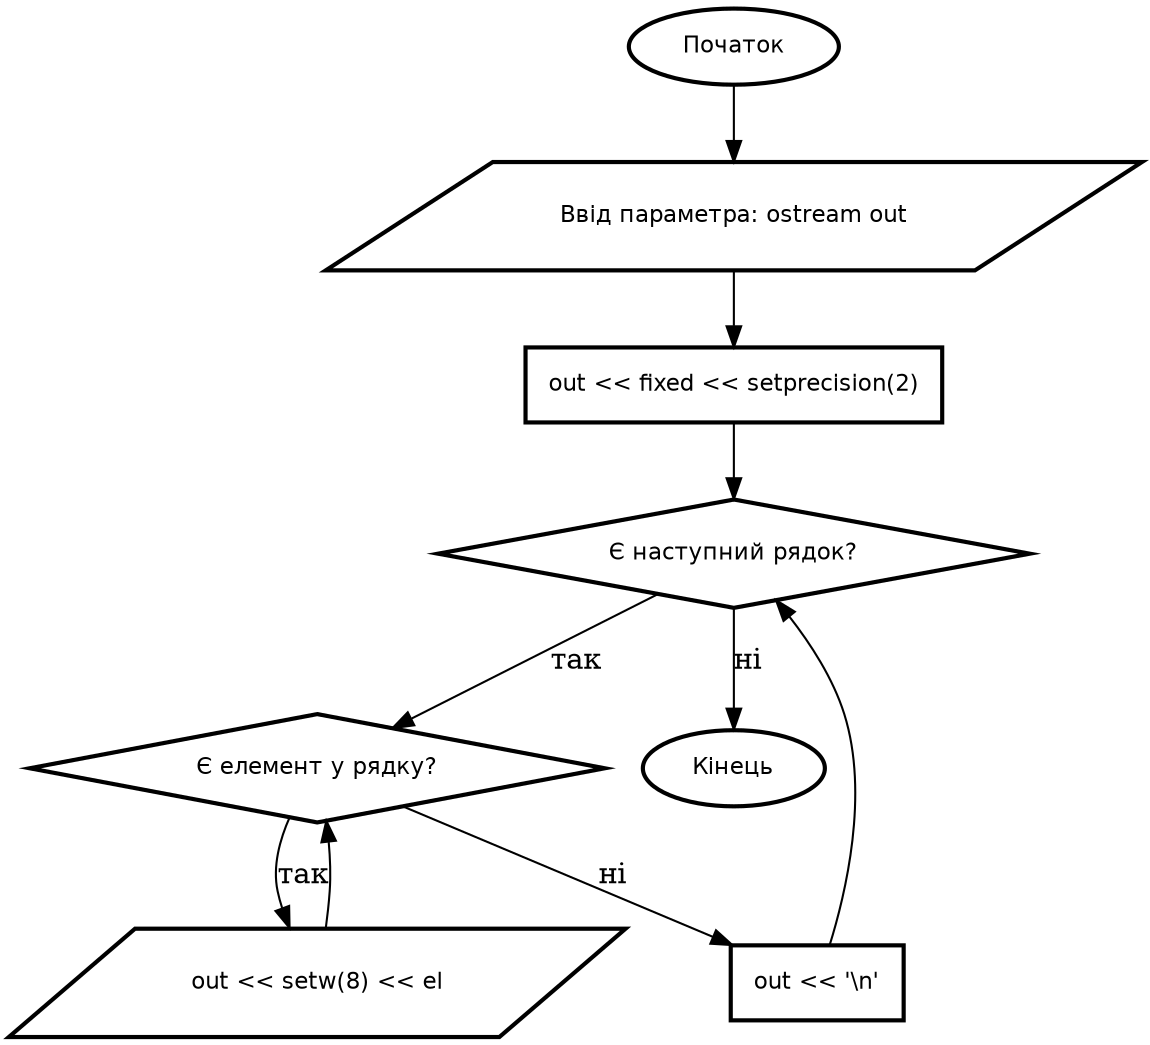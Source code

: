 digraph print_matrix {
    rankdir=TB;
    node [
    shape=box,
    style="solid,bold",
    fontname="DejaVu Sans",
    fontsize=11,
    margin="0.15,0.1",
    fixedsize=false
    ];

    start [shape=oval, label="Початок"];
    inpar [shape=parallelogram, label="Ввід параметра: ostream out"];
    fmt   [shape=rectangle, label="out << fixed << setprecision(2)"];
    loop1 [shape=diamond, label="Є наступний рядок?"];
    loop2 [shape=diamond, label="Є елемент у рядку?"];
    print [shape=parallelogram, label="out << setw(8) << el"];
    newline [shape=rectangle, label="out << '\\n'"];
    end   [shape=oval, label="Кінець"];

    start -> inpar -> fmt -> loop1;
    loop1 -> loop2 [label="так"];
    loop2 -> print [label="так"];
    print -> loop2;
    loop2 -> newline [label="ні"];
    newline -> loop1;
    loop1 -> end [label="ні"];
}

